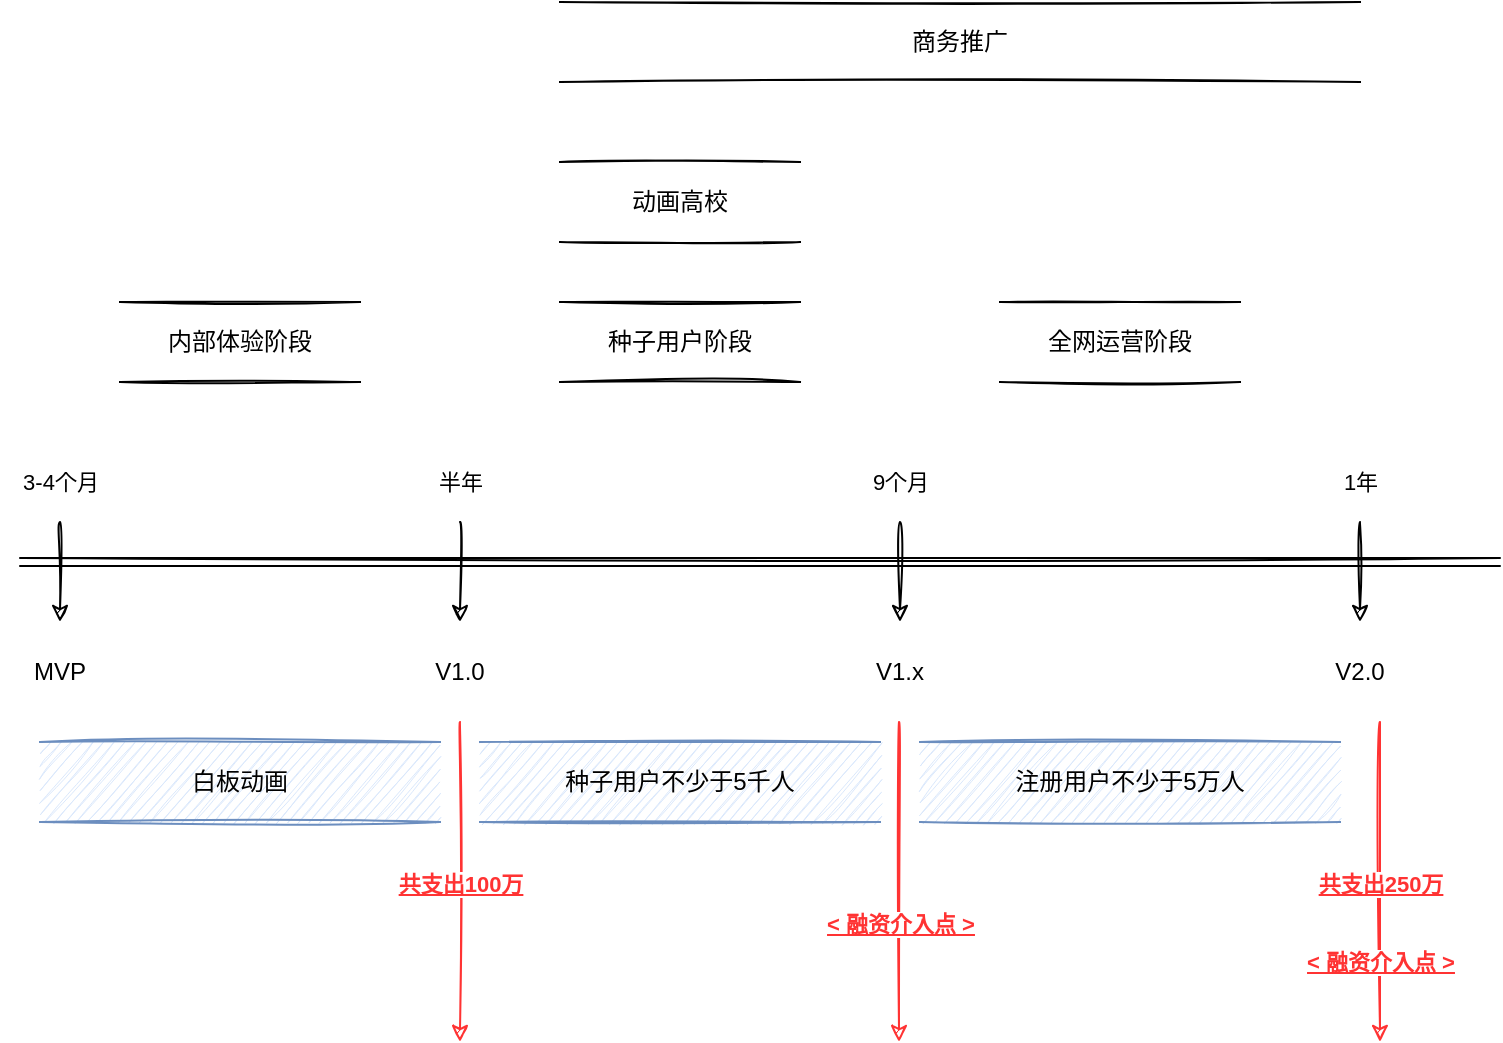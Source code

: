 <mxfile version="20.0.4" type="github">
  <diagram id="yJlJ7mEp0fNVplh_2X6F" name="Page-1">
    <mxGraphModel dx="770" dy="1704" grid="1" gridSize="10" guides="1" tooltips="1" connect="1" arrows="1" fold="1" page="1" pageScale="1" pageWidth="827" pageHeight="1169" math="0" shadow="0">
      <root>
        <mxCell id="0" />
        <mxCell id="1" parent="0" />
        <mxCell id="FxuBHbc18nJ3sRIm5NDL-1" value="" style="shape=link;html=1;rounded=0;sketch=1;curved=1;" edge="1" parent="1">
          <mxGeometry width="100" relative="1" as="geometry">
            <mxPoint x="40" y="240" as="sourcePoint" />
            <mxPoint x="780" y="240" as="targetPoint" />
          </mxGeometry>
        </mxCell>
        <mxCell id="FxuBHbc18nJ3sRIm5NDL-2" value="" style="endArrow=classic;html=1;rounded=0;sketch=1;curved=1;" edge="1" parent="1">
          <mxGeometry width="50" height="50" relative="1" as="geometry">
            <mxPoint x="60" y="220" as="sourcePoint" />
            <mxPoint x="60" y="270" as="targetPoint" />
          </mxGeometry>
        </mxCell>
        <mxCell id="FxuBHbc18nJ3sRIm5NDL-4" value="3-4个月" style="edgeLabel;html=1;align=center;verticalAlign=middle;resizable=0;points=[];" vertex="1" connectable="0" parent="FxuBHbc18nJ3sRIm5NDL-2">
          <mxGeometry x="-0.56" relative="1" as="geometry">
            <mxPoint y="-31" as="offset" />
          </mxGeometry>
        </mxCell>
        <mxCell id="FxuBHbc18nJ3sRIm5NDL-7" value="" style="endArrow=classic;html=1;rounded=0;sketch=1;curved=1;" edge="1" parent="1">
          <mxGeometry width="50" height="50" relative="1" as="geometry">
            <mxPoint x="260" y="220" as="sourcePoint" />
            <mxPoint x="260" y="270" as="targetPoint" />
          </mxGeometry>
        </mxCell>
        <mxCell id="FxuBHbc18nJ3sRIm5NDL-8" value="半年" style="edgeLabel;html=1;align=center;verticalAlign=middle;resizable=0;points=[];" vertex="1" connectable="0" parent="FxuBHbc18nJ3sRIm5NDL-7">
          <mxGeometry x="-0.56" relative="1" as="geometry">
            <mxPoint y="-31" as="offset" />
          </mxGeometry>
        </mxCell>
        <mxCell id="FxuBHbc18nJ3sRIm5NDL-9" value="" style="endArrow=classic;html=1;rounded=0;sketch=1;curved=1;" edge="1" parent="1">
          <mxGeometry width="50" height="50" relative="1" as="geometry">
            <mxPoint x="480" y="220" as="sourcePoint" />
            <mxPoint x="480" y="270" as="targetPoint" />
          </mxGeometry>
        </mxCell>
        <mxCell id="FxuBHbc18nJ3sRIm5NDL-10" value="9个月" style="edgeLabel;html=1;align=center;verticalAlign=middle;resizable=0;points=[];" vertex="1" connectable="0" parent="FxuBHbc18nJ3sRIm5NDL-9">
          <mxGeometry x="-0.56" relative="1" as="geometry">
            <mxPoint y="-31" as="offset" />
          </mxGeometry>
        </mxCell>
        <mxCell id="FxuBHbc18nJ3sRIm5NDL-11" value="" style="endArrow=classic;html=1;rounded=0;sketch=1;curved=1;" edge="1" parent="1">
          <mxGeometry width="50" height="50" relative="1" as="geometry">
            <mxPoint x="710" y="220" as="sourcePoint" />
            <mxPoint x="710" y="270" as="targetPoint" />
          </mxGeometry>
        </mxCell>
        <mxCell id="FxuBHbc18nJ3sRIm5NDL-12" value="1年" style="edgeLabel;html=1;align=center;verticalAlign=middle;resizable=0;points=[];" vertex="1" connectable="0" parent="FxuBHbc18nJ3sRIm5NDL-11">
          <mxGeometry x="-0.56" relative="1" as="geometry">
            <mxPoint y="-31" as="offset" />
          </mxGeometry>
        </mxCell>
        <mxCell id="FxuBHbc18nJ3sRIm5NDL-13" value="MVP" style="text;html=1;strokeColor=none;fillColor=none;align=center;verticalAlign=middle;whiteSpace=wrap;rounded=0;sketch=1;" vertex="1" parent="1">
          <mxGeometry x="30" y="280" width="60" height="30" as="geometry" />
        </mxCell>
        <mxCell id="FxuBHbc18nJ3sRIm5NDL-14" value="V1.0" style="text;html=1;strokeColor=none;fillColor=none;align=center;verticalAlign=middle;whiteSpace=wrap;rounded=0;sketch=1;" vertex="1" parent="1">
          <mxGeometry x="230" y="280" width="60" height="30" as="geometry" />
        </mxCell>
        <mxCell id="FxuBHbc18nJ3sRIm5NDL-15" value="V1.x" style="text;html=1;strokeColor=none;fillColor=none;align=center;verticalAlign=middle;whiteSpace=wrap;rounded=0;sketch=1;" vertex="1" parent="1">
          <mxGeometry x="450" y="280" width="60" height="30" as="geometry" />
        </mxCell>
        <mxCell id="FxuBHbc18nJ3sRIm5NDL-16" value="V2.0" style="text;html=1;strokeColor=none;fillColor=none;align=center;verticalAlign=middle;whiteSpace=wrap;rounded=0;sketch=1;" vertex="1" parent="1">
          <mxGeometry x="680" y="280" width="60" height="30" as="geometry" />
        </mxCell>
        <mxCell id="FxuBHbc18nJ3sRIm5NDL-17" value="内部体验阶段" style="shape=partialRectangle;whiteSpace=wrap;html=1;left=0;right=0;fillColor=none;sketch=1;" vertex="1" parent="1">
          <mxGeometry x="90" y="110" width="120" height="40" as="geometry" />
        </mxCell>
        <mxCell id="FxuBHbc18nJ3sRIm5NDL-18" value="种子用户阶段" style="shape=partialRectangle;whiteSpace=wrap;html=1;left=0;right=0;fillColor=none;sketch=1;" vertex="1" parent="1">
          <mxGeometry x="310" y="110" width="120" height="40" as="geometry" />
        </mxCell>
        <mxCell id="FxuBHbc18nJ3sRIm5NDL-19" value="动画高校" style="shape=partialRectangle;whiteSpace=wrap;html=1;left=0;right=0;fillColor=none;sketch=1;" vertex="1" parent="1">
          <mxGeometry x="310" y="40" width="120" height="40" as="geometry" />
        </mxCell>
        <mxCell id="FxuBHbc18nJ3sRIm5NDL-20" value="全网运营阶段" style="shape=partialRectangle;whiteSpace=wrap;html=1;left=0;right=0;fillColor=none;sketch=1;" vertex="1" parent="1">
          <mxGeometry x="530" y="110" width="120" height="40" as="geometry" />
        </mxCell>
        <mxCell id="FxuBHbc18nJ3sRIm5NDL-21" value="白板动画" style="shape=partialRectangle;whiteSpace=wrap;html=1;left=0;right=0;fillColor=#dae8fc;sketch=1;strokeColor=#6c8ebf;" vertex="1" parent="1">
          <mxGeometry x="50" y="330" width="200" height="40" as="geometry" />
        </mxCell>
        <mxCell id="FxuBHbc18nJ3sRIm5NDL-22" value="商务推广" style="shape=partialRectangle;whiteSpace=wrap;html=1;left=0;right=0;fillColor=none;sketch=1;" vertex="1" parent="1">
          <mxGeometry x="310" y="-40" width="400" height="40" as="geometry" />
        </mxCell>
        <mxCell id="FxuBHbc18nJ3sRIm5NDL-23" value="种子用户不少于5千人" style="shape=partialRectangle;whiteSpace=wrap;html=1;left=0;right=0;fillColor=#dae8fc;sketch=1;strokeColor=#6c8ebf;" vertex="1" parent="1">
          <mxGeometry x="270" y="330" width="200" height="40" as="geometry" />
        </mxCell>
        <mxCell id="FxuBHbc18nJ3sRIm5NDL-24" value="注册用户不少于5万人" style="shape=partialRectangle;whiteSpace=wrap;html=1;left=0;right=0;fillColor=#dae8fc;sketch=1;strokeColor=#6c8ebf;" vertex="1" parent="1">
          <mxGeometry x="490" y="330" width="210" height="40" as="geometry" />
        </mxCell>
        <mxCell id="FxuBHbc18nJ3sRIm5NDL-25" value="" style="endArrow=classic;html=1;rounded=0;sketch=1;curved=1;strokeColor=#FF3333;" edge="1" parent="1">
          <mxGeometry width="50" height="50" relative="1" as="geometry">
            <mxPoint x="260" y="320" as="sourcePoint" />
            <mxPoint x="260" y="480" as="targetPoint" />
          </mxGeometry>
        </mxCell>
        <mxCell id="FxuBHbc18nJ3sRIm5NDL-26" value="共支出100万" style="edgeLabel;html=1;align=center;verticalAlign=middle;resizable=0;points=[];fontStyle=5;fontColor=#FF3333;" vertex="1" connectable="0" parent="FxuBHbc18nJ3sRIm5NDL-25">
          <mxGeometry x="0.455" y="1" relative="1" as="geometry">
            <mxPoint x="-1" y="-36" as="offset" />
          </mxGeometry>
        </mxCell>
        <mxCell id="FxuBHbc18nJ3sRIm5NDL-27" value="" style="endArrow=classic;html=1;rounded=0;sketch=1;curved=1;strokeColor=#FF3333;" edge="1" parent="1">
          <mxGeometry width="50" height="50" relative="1" as="geometry">
            <mxPoint x="479.5" y="320" as="sourcePoint" />
            <mxPoint x="479.5" y="480" as="targetPoint" />
          </mxGeometry>
        </mxCell>
        <mxCell id="FxuBHbc18nJ3sRIm5NDL-28" value="&amp;lt; 融资介入点 &amp;gt;" style="edgeLabel;html=1;align=center;verticalAlign=middle;resizable=0;points=[];fontStyle=5;fontColor=#FF3333;" vertex="1" connectable="0" parent="FxuBHbc18nJ3sRIm5NDL-27">
          <mxGeometry x="0.455" y="1" relative="1" as="geometry">
            <mxPoint x="-1" y="-16" as="offset" />
          </mxGeometry>
        </mxCell>
        <mxCell id="FxuBHbc18nJ3sRIm5NDL-29" value="" style="endArrow=classic;html=1;rounded=0;sketch=1;curved=1;strokeColor=#FF3333;" edge="1" parent="1">
          <mxGeometry width="50" height="50" relative="1" as="geometry">
            <mxPoint x="720" y="320" as="sourcePoint" />
            <mxPoint x="720" y="480" as="targetPoint" />
          </mxGeometry>
        </mxCell>
        <mxCell id="FxuBHbc18nJ3sRIm5NDL-30" value="共支出250万" style="edgeLabel;html=1;align=center;verticalAlign=middle;resizable=0;points=[];fontStyle=5;fontColor=#FF3333;" vertex="1" connectable="0" parent="FxuBHbc18nJ3sRIm5NDL-29">
          <mxGeometry x="0.455" y="1" relative="1" as="geometry">
            <mxPoint x="-1" y="-36" as="offset" />
          </mxGeometry>
        </mxCell>
        <mxCell id="FxuBHbc18nJ3sRIm5NDL-32" value="&amp;lt; 融资介入点 &amp;gt;" style="edgeLabel;html=1;align=center;verticalAlign=middle;resizable=0;points=[];fontStyle=5;fontColor=#FF3333;" vertex="1" connectable="0" parent="1">
          <mxGeometry x="720" y="440" as="geometry" />
        </mxCell>
      </root>
    </mxGraphModel>
  </diagram>
</mxfile>
